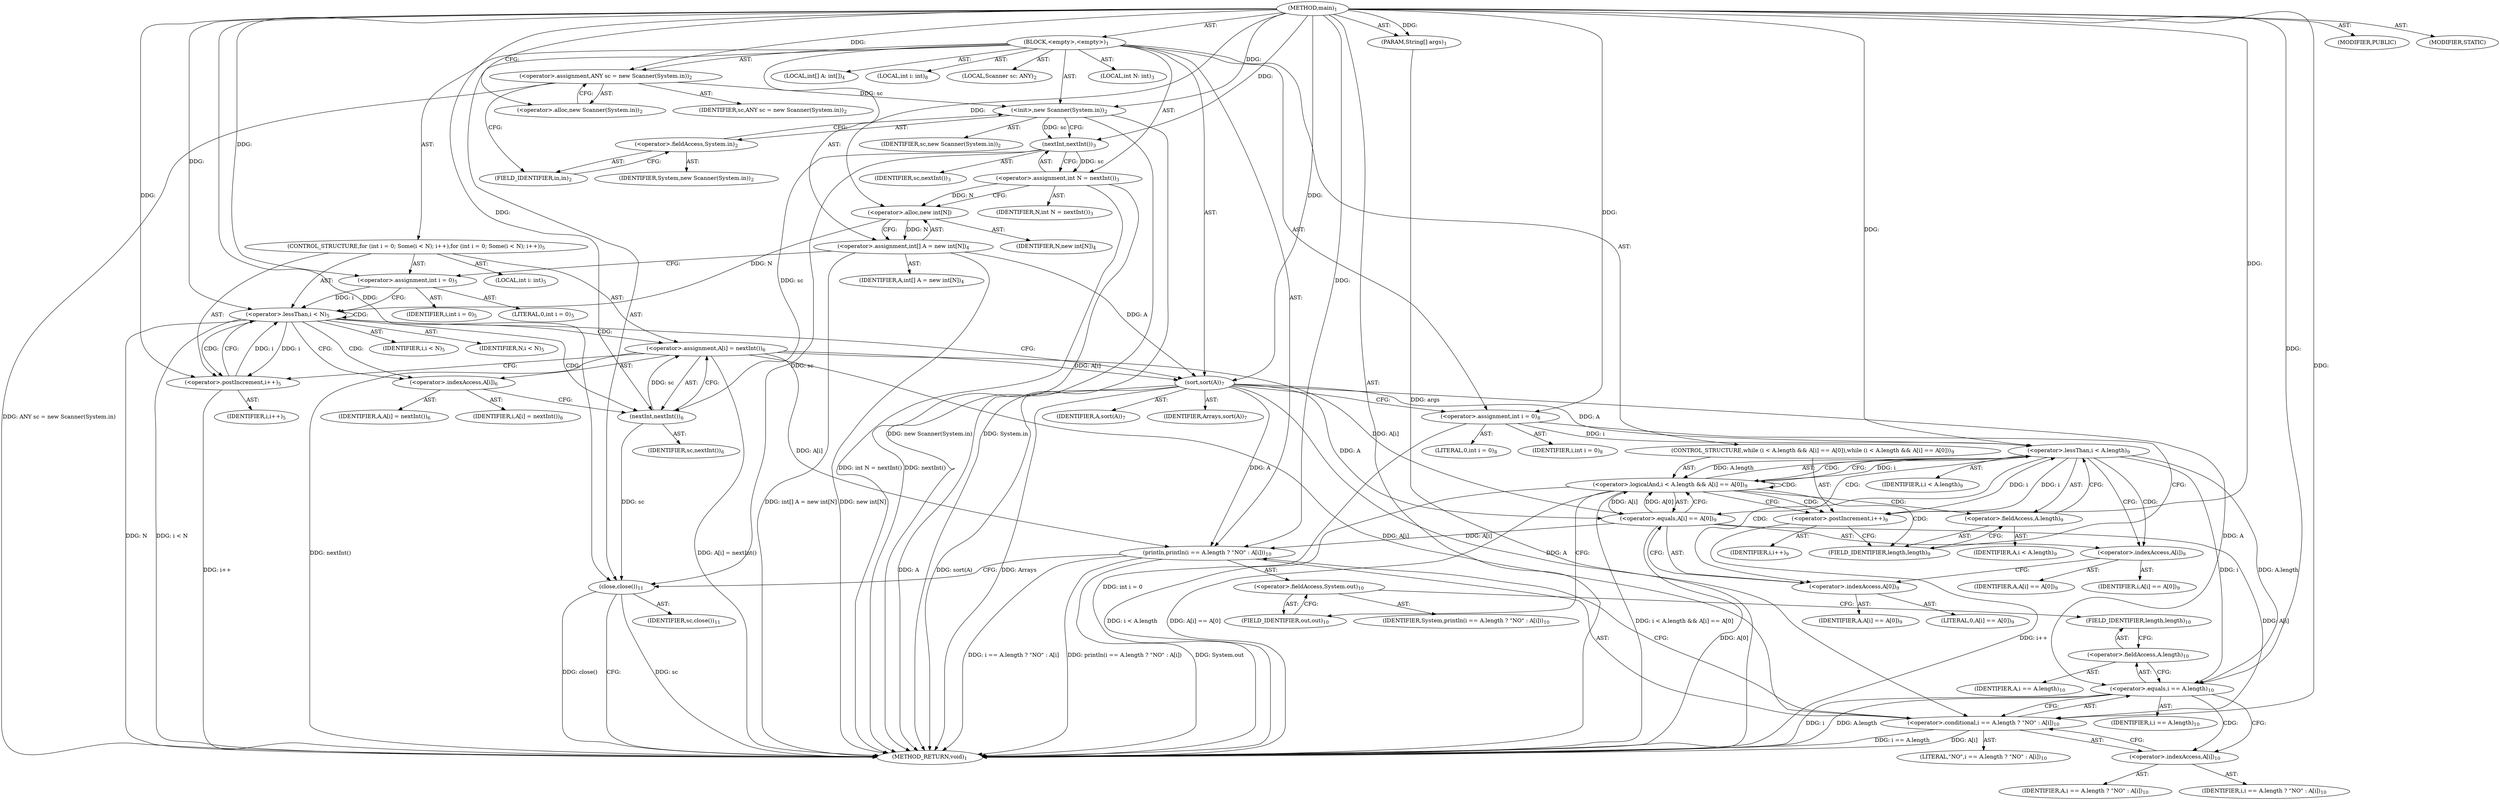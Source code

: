 digraph "main" {  
"19" [label = <(METHOD,main)<SUB>1</SUB>> ]
"20" [label = <(PARAM,String[] args)<SUB>1</SUB>> ]
"21" [label = <(BLOCK,&lt;empty&gt;,&lt;empty&gt;)<SUB>1</SUB>> ]
"4" [label = <(LOCAL,Scanner sc: ANY)<SUB>2</SUB>> ]
"22" [label = <(&lt;operator&gt;.assignment,ANY sc = new Scanner(System.in))<SUB>2</SUB>> ]
"23" [label = <(IDENTIFIER,sc,ANY sc = new Scanner(System.in))<SUB>2</SUB>> ]
"24" [label = <(&lt;operator&gt;.alloc,new Scanner(System.in))<SUB>2</SUB>> ]
"25" [label = <(&lt;init&gt;,new Scanner(System.in))<SUB>2</SUB>> ]
"3" [label = <(IDENTIFIER,sc,new Scanner(System.in))<SUB>2</SUB>> ]
"26" [label = <(&lt;operator&gt;.fieldAccess,System.in)<SUB>2</SUB>> ]
"27" [label = <(IDENTIFIER,System,new Scanner(System.in))<SUB>2</SUB>> ]
"28" [label = <(FIELD_IDENTIFIER,in,in)<SUB>2</SUB>> ]
"29" [label = <(LOCAL,int N: int)<SUB>3</SUB>> ]
"30" [label = <(&lt;operator&gt;.assignment,int N = nextInt())<SUB>3</SUB>> ]
"31" [label = <(IDENTIFIER,N,int N = nextInt())<SUB>3</SUB>> ]
"32" [label = <(nextInt,nextInt())<SUB>3</SUB>> ]
"33" [label = <(IDENTIFIER,sc,nextInt())<SUB>3</SUB>> ]
"34" [label = <(LOCAL,int[] A: int[])<SUB>4</SUB>> ]
"35" [label = <(&lt;operator&gt;.assignment,int[] A = new int[N])<SUB>4</SUB>> ]
"36" [label = <(IDENTIFIER,A,int[] A = new int[N])<SUB>4</SUB>> ]
"37" [label = <(&lt;operator&gt;.alloc,new int[N])> ]
"38" [label = <(IDENTIFIER,N,new int[N])<SUB>4</SUB>> ]
"39" [label = <(CONTROL_STRUCTURE,for (int i = 0; Some(i &lt; N); i++),for (int i = 0; Some(i &lt; N); i++))<SUB>5</SUB>> ]
"40" [label = <(LOCAL,int i: int)<SUB>5</SUB>> ]
"41" [label = <(&lt;operator&gt;.assignment,int i = 0)<SUB>5</SUB>> ]
"42" [label = <(IDENTIFIER,i,int i = 0)<SUB>5</SUB>> ]
"43" [label = <(LITERAL,0,int i = 0)<SUB>5</SUB>> ]
"44" [label = <(&lt;operator&gt;.lessThan,i &lt; N)<SUB>5</SUB>> ]
"45" [label = <(IDENTIFIER,i,i &lt; N)<SUB>5</SUB>> ]
"46" [label = <(IDENTIFIER,N,i &lt; N)<SUB>5</SUB>> ]
"47" [label = <(&lt;operator&gt;.postIncrement,i++)<SUB>5</SUB>> ]
"48" [label = <(IDENTIFIER,i,i++)<SUB>5</SUB>> ]
"49" [label = <(&lt;operator&gt;.assignment,A[i] = nextInt())<SUB>6</SUB>> ]
"50" [label = <(&lt;operator&gt;.indexAccess,A[i])<SUB>6</SUB>> ]
"51" [label = <(IDENTIFIER,A,A[i] = nextInt())<SUB>6</SUB>> ]
"52" [label = <(IDENTIFIER,i,A[i] = nextInt())<SUB>6</SUB>> ]
"53" [label = <(nextInt,nextInt())<SUB>6</SUB>> ]
"54" [label = <(IDENTIFIER,sc,nextInt())<SUB>6</SUB>> ]
"55" [label = <(sort,sort(A))<SUB>7</SUB>> ]
"56" [label = <(IDENTIFIER,Arrays,sort(A))<SUB>7</SUB>> ]
"57" [label = <(IDENTIFIER,A,sort(A))<SUB>7</SUB>> ]
"58" [label = <(LOCAL,int i: int)<SUB>8</SUB>> ]
"59" [label = <(&lt;operator&gt;.assignment,int i = 0)<SUB>8</SUB>> ]
"60" [label = <(IDENTIFIER,i,int i = 0)<SUB>8</SUB>> ]
"61" [label = <(LITERAL,0,int i = 0)<SUB>8</SUB>> ]
"62" [label = <(CONTROL_STRUCTURE,while (i &lt; A.length &amp;&amp; A[i] == A[0]),while (i &lt; A.length &amp;&amp; A[i] == A[0]))<SUB>9</SUB>> ]
"63" [label = <(&lt;operator&gt;.logicalAnd,i &lt; A.length &amp;&amp; A[i] == A[0])<SUB>9</SUB>> ]
"64" [label = <(&lt;operator&gt;.lessThan,i &lt; A.length)<SUB>9</SUB>> ]
"65" [label = <(IDENTIFIER,i,i &lt; A.length)<SUB>9</SUB>> ]
"66" [label = <(&lt;operator&gt;.fieldAccess,A.length)<SUB>9</SUB>> ]
"67" [label = <(IDENTIFIER,A,i &lt; A.length)<SUB>9</SUB>> ]
"68" [label = <(FIELD_IDENTIFIER,length,length)<SUB>9</SUB>> ]
"69" [label = <(&lt;operator&gt;.equals,A[i] == A[0])<SUB>9</SUB>> ]
"70" [label = <(&lt;operator&gt;.indexAccess,A[i])<SUB>9</SUB>> ]
"71" [label = <(IDENTIFIER,A,A[i] == A[0])<SUB>9</SUB>> ]
"72" [label = <(IDENTIFIER,i,A[i] == A[0])<SUB>9</SUB>> ]
"73" [label = <(&lt;operator&gt;.indexAccess,A[0])<SUB>9</SUB>> ]
"74" [label = <(IDENTIFIER,A,A[i] == A[0])<SUB>9</SUB>> ]
"75" [label = <(LITERAL,0,A[i] == A[0])<SUB>9</SUB>> ]
"76" [label = <(&lt;operator&gt;.postIncrement,i++)<SUB>9</SUB>> ]
"77" [label = <(IDENTIFIER,i,i++)<SUB>9</SUB>> ]
"78" [label = <(println,println(i == A.length ? &quot;NO&quot; : A[i]))<SUB>10</SUB>> ]
"79" [label = <(&lt;operator&gt;.fieldAccess,System.out)<SUB>10</SUB>> ]
"80" [label = <(IDENTIFIER,System,println(i == A.length ? &quot;NO&quot; : A[i]))<SUB>10</SUB>> ]
"81" [label = <(FIELD_IDENTIFIER,out,out)<SUB>10</SUB>> ]
"82" [label = <(&lt;operator&gt;.conditional,i == A.length ? &quot;NO&quot; : A[i])<SUB>10</SUB>> ]
"83" [label = <(&lt;operator&gt;.equals,i == A.length)<SUB>10</SUB>> ]
"84" [label = <(IDENTIFIER,i,i == A.length)<SUB>10</SUB>> ]
"85" [label = <(&lt;operator&gt;.fieldAccess,A.length)<SUB>10</SUB>> ]
"86" [label = <(IDENTIFIER,A,i == A.length)<SUB>10</SUB>> ]
"87" [label = <(FIELD_IDENTIFIER,length,length)<SUB>10</SUB>> ]
"88" [label = <(LITERAL,&quot;NO&quot;,i == A.length ? &quot;NO&quot; : A[i])<SUB>10</SUB>> ]
"89" [label = <(&lt;operator&gt;.indexAccess,A[i])<SUB>10</SUB>> ]
"90" [label = <(IDENTIFIER,A,i == A.length ? &quot;NO&quot; : A[i])<SUB>10</SUB>> ]
"91" [label = <(IDENTIFIER,i,i == A.length ? &quot;NO&quot; : A[i])<SUB>10</SUB>> ]
"92" [label = <(close,close())<SUB>11</SUB>> ]
"93" [label = <(IDENTIFIER,sc,close())<SUB>11</SUB>> ]
"94" [label = <(MODIFIER,PUBLIC)> ]
"95" [label = <(MODIFIER,STATIC)> ]
"96" [label = <(METHOD_RETURN,void)<SUB>1</SUB>> ]
  "19" -> "20"  [ label = "AST: "] 
  "19" -> "21"  [ label = "AST: "] 
  "19" -> "94"  [ label = "AST: "] 
  "19" -> "95"  [ label = "AST: "] 
  "19" -> "96"  [ label = "AST: "] 
  "21" -> "4"  [ label = "AST: "] 
  "21" -> "22"  [ label = "AST: "] 
  "21" -> "25"  [ label = "AST: "] 
  "21" -> "29"  [ label = "AST: "] 
  "21" -> "30"  [ label = "AST: "] 
  "21" -> "34"  [ label = "AST: "] 
  "21" -> "35"  [ label = "AST: "] 
  "21" -> "39"  [ label = "AST: "] 
  "21" -> "55"  [ label = "AST: "] 
  "21" -> "58"  [ label = "AST: "] 
  "21" -> "59"  [ label = "AST: "] 
  "21" -> "62"  [ label = "AST: "] 
  "21" -> "78"  [ label = "AST: "] 
  "21" -> "92"  [ label = "AST: "] 
  "22" -> "23"  [ label = "AST: "] 
  "22" -> "24"  [ label = "AST: "] 
  "25" -> "3"  [ label = "AST: "] 
  "25" -> "26"  [ label = "AST: "] 
  "26" -> "27"  [ label = "AST: "] 
  "26" -> "28"  [ label = "AST: "] 
  "30" -> "31"  [ label = "AST: "] 
  "30" -> "32"  [ label = "AST: "] 
  "32" -> "33"  [ label = "AST: "] 
  "35" -> "36"  [ label = "AST: "] 
  "35" -> "37"  [ label = "AST: "] 
  "37" -> "38"  [ label = "AST: "] 
  "39" -> "40"  [ label = "AST: "] 
  "39" -> "41"  [ label = "AST: "] 
  "39" -> "44"  [ label = "AST: "] 
  "39" -> "47"  [ label = "AST: "] 
  "39" -> "49"  [ label = "AST: "] 
  "41" -> "42"  [ label = "AST: "] 
  "41" -> "43"  [ label = "AST: "] 
  "44" -> "45"  [ label = "AST: "] 
  "44" -> "46"  [ label = "AST: "] 
  "47" -> "48"  [ label = "AST: "] 
  "49" -> "50"  [ label = "AST: "] 
  "49" -> "53"  [ label = "AST: "] 
  "50" -> "51"  [ label = "AST: "] 
  "50" -> "52"  [ label = "AST: "] 
  "53" -> "54"  [ label = "AST: "] 
  "55" -> "56"  [ label = "AST: "] 
  "55" -> "57"  [ label = "AST: "] 
  "59" -> "60"  [ label = "AST: "] 
  "59" -> "61"  [ label = "AST: "] 
  "62" -> "63"  [ label = "AST: "] 
  "62" -> "76"  [ label = "AST: "] 
  "63" -> "64"  [ label = "AST: "] 
  "63" -> "69"  [ label = "AST: "] 
  "64" -> "65"  [ label = "AST: "] 
  "64" -> "66"  [ label = "AST: "] 
  "66" -> "67"  [ label = "AST: "] 
  "66" -> "68"  [ label = "AST: "] 
  "69" -> "70"  [ label = "AST: "] 
  "69" -> "73"  [ label = "AST: "] 
  "70" -> "71"  [ label = "AST: "] 
  "70" -> "72"  [ label = "AST: "] 
  "73" -> "74"  [ label = "AST: "] 
  "73" -> "75"  [ label = "AST: "] 
  "76" -> "77"  [ label = "AST: "] 
  "78" -> "79"  [ label = "AST: "] 
  "78" -> "82"  [ label = "AST: "] 
  "79" -> "80"  [ label = "AST: "] 
  "79" -> "81"  [ label = "AST: "] 
  "82" -> "83"  [ label = "AST: "] 
  "82" -> "88"  [ label = "AST: "] 
  "82" -> "89"  [ label = "AST: "] 
  "83" -> "84"  [ label = "AST: "] 
  "83" -> "85"  [ label = "AST: "] 
  "85" -> "86"  [ label = "AST: "] 
  "85" -> "87"  [ label = "AST: "] 
  "89" -> "90"  [ label = "AST: "] 
  "89" -> "91"  [ label = "AST: "] 
  "92" -> "93"  [ label = "AST: "] 
  "22" -> "28"  [ label = "CFG: "] 
  "25" -> "32"  [ label = "CFG: "] 
  "30" -> "37"  [ label = "CFG: "] 
  "35" -> "41"  [ label = "CFG: "] 
  "55" -> "59"  [ label = "CFG: "] 
  "59" -> "68"  [ label = "CFG: "] 
  "78" -> "92"  [ label = "CFG: "] 
  "92" -> "96"  [ label = "CFG: "] 
  "24" -> "22"  [ label = "CFG: "] 
  "26" -> "25"  [ label = "CFG: "] 
  "32" -> "30"  [ label = "CFG: "] 
  "37" -> "35"  [ label = "CFG: "] 
  "41" -> "44"  [ label = "CFG: "] 
  "44" -> "50"  [ label = "CFG: "] 
  "44" -> "55"  [ label = "CFG: "] 
  "47" -> "44"  [ label = "CFG: "] 
  "49" -> "47"  [ label = "CFG: "] 
  "63" -> "76"  [ label = "CFG: "] 
  "63" -> "81"  [ label = "CFG: "] 
  "76" -> "68"  [ label = "CFG: "] 
  "79" -> "87"  [ label = "CFG: "] 
  "82" -> "78"  [ label = "CFG: "] 
  "28" -> "26"  [ label = "CFG: "] 
  "50" -> "53"  [ label = "CFG: "] 
  "53" -> "49"  [ label = "CFG: "] 
  "64" -> "63"  [ label = "CFG: "] 
  "64" -> "70"  [ label = "CFG: "] 
  "69" -> "63"  [ label = "CFG: "] 
  "81" -> "79"  [ label = "CFG: "] 
  "83" -> "82"  [ label = "CFG: "] 
  "83" -> "89"  [ label = "CFG: "] 
  "89" -> "82"  [ label = "CFG: "] 
  "66" -> "64"  [ label = "CFG: "] 
  "70" -> "73"  [ label = "CFG: "] 
  "73" -> "69"  [ label = "CFG: "] 
  "85" -> "83"  [ label = "CFG: "] 
  "68" -> "66"  [ label = "CFG: "] 
  "87" -> "85"  [ label = "CFG: "] 
  "19" -> "24"  [ label = "CFG: "] 
  "20" -> "96"  [ label = "DDG: args"] 
  "22" -> "96"  [ label = "DDG: ANY sc = new Scanner(System.in)"] 
  "25" -> "96"  [ label = "DDG: System.in"] 
  "25" -> "96"  [ label = "DDG: new Scanner(System.in)"] 
  "30" -> "96"  [ label = "DDG: nextInt()"] 
  "30" -> "96"  [ label = "DDG: int N = nextInt()"] 
  "35" -> "96"  [ label = "DDG: new int[N]"] 
  "35" -> "96"  [ label = "DDG: int[] A = new int[N]"] 
  "44" -> "96"  [ label = "DDG: N"] 
  "44" -> "96"  [ label = "DDG: i &lt; N"] 
  "55" -> "96"  [ label = "DDG: A"] 
  "55" -> "96"  [ label = "DDG: sort(A)"] 
  "59" -> "96"  [ label = "DDG: int i = 0"] 
  "63" -> "96"  [ label = "DDG: i &lt; A.length"] 
  "69" -> "96"  [ label = "DDG: A[0]"] 
  "63" -> "96"  [ label = "DDG: A[i] == A[0]"] 
  "63" -> "96"  [ label = "DDG: i &lt; A.length &amp;&amp; A[i] == A[0]"] 
  "78" -> "96"  [ label = "DDG: System.out"] 
  "83" -> "96"  [ label = "DDG: i"] 
  "83" -> "96"  [ label = "DDG: A.length"] 
  "82" -> "96"  [ label = "DDG: i == A.length"] 
  "82" -> "96"  [ label = "DDG: A[i]"] 
  "78" -> "96"  [ label = "DDG: i == A.length ? &quot;NO&quot; : A[i]"] 
  "78" -> "96"  [ label = "DDG: println(i == A.length ? &quot;NO&quot; : A[i])"] 
  "92" -> "96"  [ label = "DDG: sc"] 
  "92" -> "96"  [ label = "DDG: close()"] 
  "76" -> "96"  [ label = "DDG: i++"] 
  "49" -> "96"  [ label = "DDG: nextInt()"] 
  "49" -> "96"  [ label = "DDG: A[i] = nextInt()"] 
  "47" -> "96"  [ label = "DDG: i++"] 
  "55" -> "96"  [ label = "DDG: Arrays"] 
  "19" -> "20"  [ label = "DDG: "] 
  "19" -> "22"  [ label = "DDG: "] 
  "32" -> "30"  [ label = "DDG: sc"] 
  "37" -> "35"  [ label = "DDG: N"] 
  "19" -> "59"  [ label = "DDG: "] 
  "22" -> "25"  [ label = "DDG: sc"] 
  "19" -> "25"  [ label = "DDG: "] 
  "19" -> "41"  [ label = "DDG: "] 
  "53" -> "49"  [ label = "DDG: sc"] 
  "19" -> "55"  [ label = "DDG: "] 
  "35" -> "55"  [ label = "DDG: A"] 
  "49" -> "55"  [ label = "DDG: A[i]"] 
  "19" -> "78"  [ label = "DDG: "] 
  "55" -> "78"  [ label = "DDG: A"] 
  "69" -> "78"  [ label = "DDG: A[i]"] 
  "49" -> "78"  [ label = "DDG: A[i]"] 
  "32" -> "92"  [ label = "DDG: sc"] 
  "53" -> "92"  [ label = "DDG: sc"] 
  "19" -> "92"  [ label = "DDG: "] 
  "25" -> "32"  [ label = "DDG: sc"] 
  "19" -> "32"  [ label = "DDG: "] 
  "30" -> "37"  [ label = "DDG: N"] 
  "19" -> "37"  [ label = "DDG: "] 
  "41" -> "44"  [ label = "DDG: i"] 
  "47" -> "44"  [ label = "DDG: i"] 
  "19" -> "44"  [ label = "DDG: "] 
  "37" -> "44"  [ label = "DDG: N"] 
  "44" -> "47"  [ label = "DDG: i"] 
  "19" -> "47"  [ label = "DDG: "] 
  "64" -> "63"  [ label = "DDG: i"] 
  "64" -> "63"  [ label = "DDG: A.length"] 
  "69" -> "63"  [ label = "DDG: A[i]"] 
  "69" -> "63"  [ label = "DDG: A[0]"] 
  "64" -> "76"  [ label = "DDG: i"] 
  "19" -> "76"  [ label = "DDG: "] 
  "19" -> "82"  [ label = "DDG: "] 
  "55" -> "82"  [ label = "DDG: A"] 
  "69" -> "82"  [ label = "DDG: A[i]"] 
  "49" -> "82"  [ label = "DDG: A[i]"] 
  "32" -> "53"  [ label = "DDG: sc"] 
  "19" -> "53"  [ label = "DDG: "] 
  "59" -> "64"  [ label = "DDG: i"] 
  "76" -> "64"  [ label = "DDG: i"] 
  "19" -> "64"  [ label = "DDG: "] 
  "55" -> "64"  [ label = "DDG: A"] 
  "55" -> "69"  [ label = "DDG: A"] 
  "49" -> "69"  [ label = "DDG: A[i]"] 
  "64" -> "83"  [ label = "DDG: i"] 
  "19" -> "83"  [ label = "DDG: "] 
  "55" -> "83"  [ label = "DDG: A"] 
  "64" -> "83"  [ label = "DDG: A.length"] 
  "44" -> "47"  [ label = "CDG: "] 
  "44" -> "49"  [ label = "CDG: "] 
  "44" -> "53"  [ label = "CDG: "] 
  "44" -> "50"  [ label = "CDG: "] 
  "44" -> "44"  [ label = "CDG: "] 
  "63" -> "68"  [ label = "CDG: "] 
  "63" -> "64"  [ label = "CDG: "] 
  "63" -> "66"  [ label = "CDG: "] 
  "63" -> "63"  [ label = "CDG: "] 
  "63" -> "76"  [ label = "CDG: "] 
  "64" -> "73"  [ label = "CDG: "] 
  "64" -> "69"  [ label = "CDG: "] 
  "64" -> "70"  [ label = "CDG: "] 
  "83" -> "89"  [ label = "CDG: "] 
}
